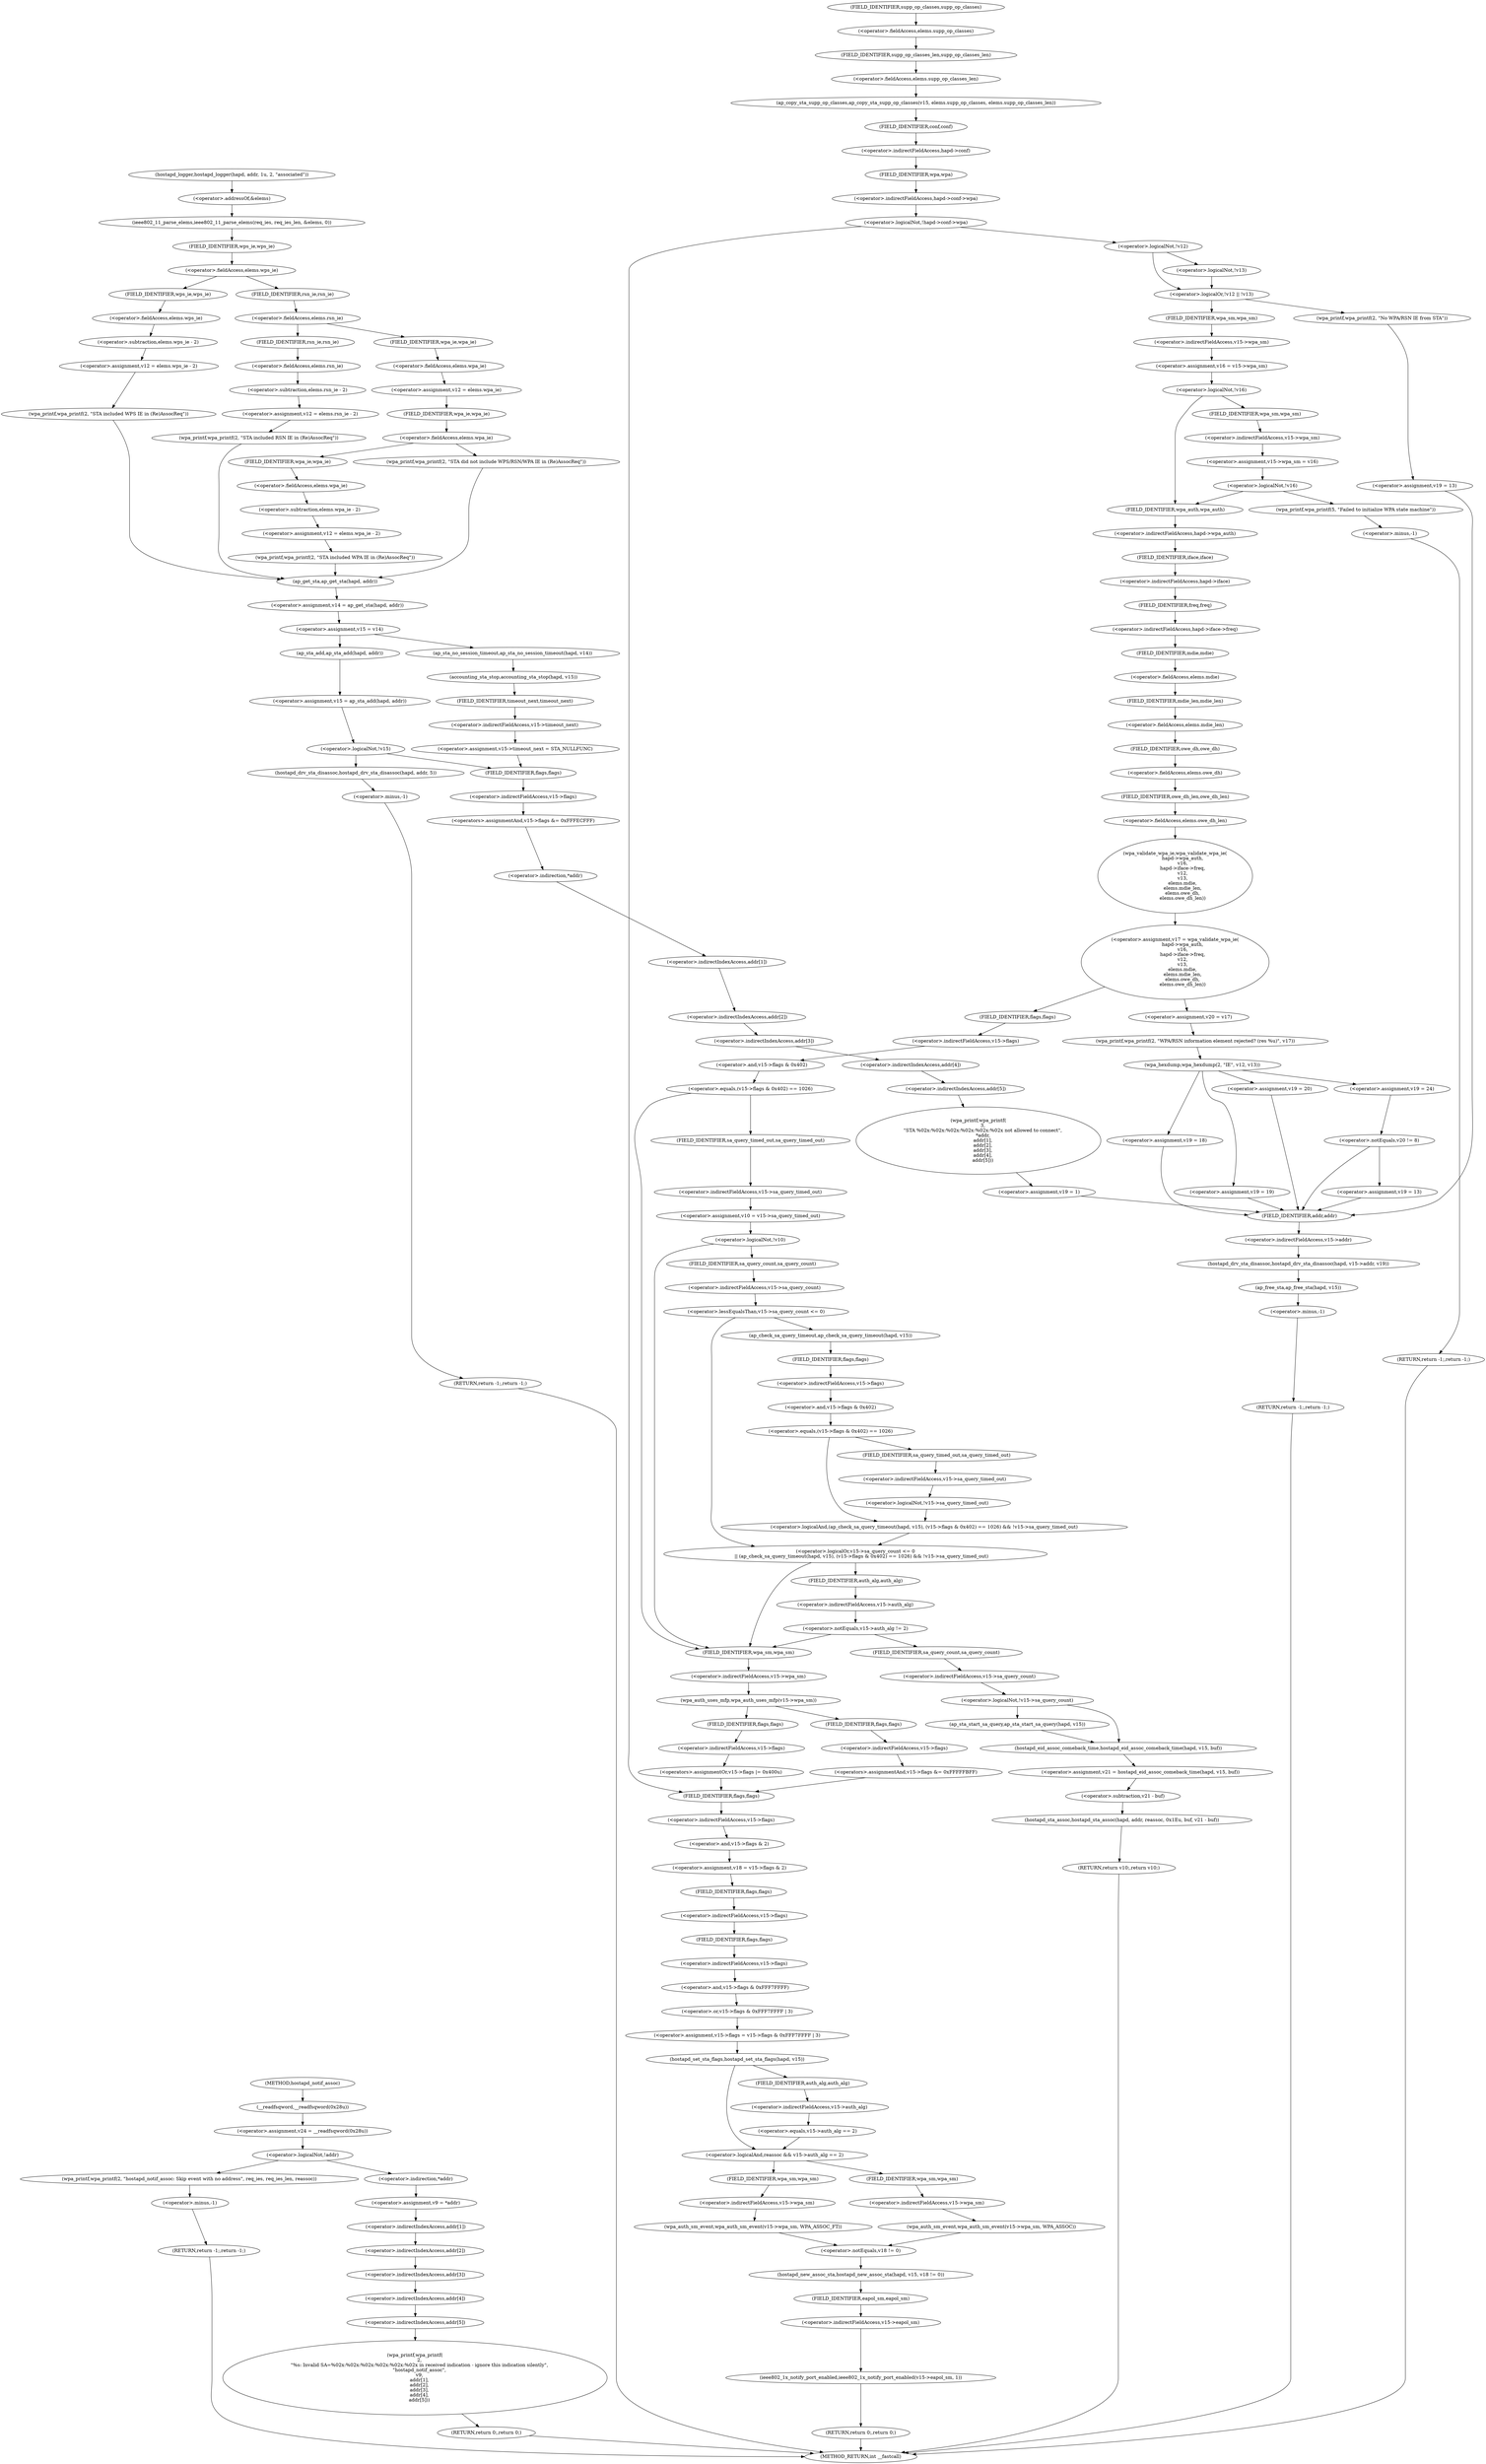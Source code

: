 digraph hostapd_notif_assoc {  
"1000138" [label = "(<operator>.assignment,v24 = __readfsqword(0x28u))" ]
"1000140" [label = "(__readfsqword,__readfsqword(0x28u))" ]
"1000143" [label = "(<operator>.logicalNot,!addr)" ]
"1000146" [label = "(wpa_printf,wpa_printf(2, \"hostapd_notif_assoc: Skip event with no address\", req_ies, req_ies_len, reassoc))" ]
"1000152" [label = "(RETURN,return -1;,return -1;)" ]
"1000153" [label = "(<operator>.minus,-1)" ]
"1000155" [label = "(<operator>.assignment,v9 = *addr)" ]
"1000157" [label = "(<operator>.indirection,*addr)" ]
"1000160" [label = "(wpa_printf,wpa_printf(\n      2,\n      \"%s: Invalid SA=%02x:%02x:%02x:%02x:%02x:%02x in received indication - ignore this indication silently\",\n      \"hostapd_notif_assoc\",\n      v9,\n      addr[1],\n      addr[2],\n      addr[3],\n      addr[4],\n      addr[5]))" ]
"1000165" [label = "(<operator>.indirectIndexAccess,addr[1])" ]
"1000168" [label = "(<operator>.indirectIndexAccess,addr[2])" ]
"1000171" [label = "(<operator>.indirectIndexAccess,addr[3])" ]
"1000174" [label = "(<operator>.indirectIndexAccess,addr[4])" ]
"1000177" [label = "(<operator>.indirectIndexAccess,addr[5])" ]
"1000180" [label = "(RETURN,return 0;,return 0;)" ]
"1000182" [label = "(hostapd_logger,hostapd_logger(hapd, addr, 1u, 2, \"associated\"))" ]
"1000188" [label = "(ieee802_11_parse_elems,ieee802_11_parse_elems(req_ies, req_ies_len, &elems, 0))" ]
"1000191" [label = "(<operator>.addressOf,&elems)" ]
"1000195" [label = "(<operator>.fieldAccess,elems.wps_ie)" ]
"1000197" [label = "(FIELD_IDENTIFIER,wps_ie,wps_ie)" ]
"1000199" [label = "(<operator>.assignment,v12 = elems.wps_ie - 2)" ]
"1000201" [label = "(<operator>.subtraction,elems.wps_ie - 2)" ]
"1000202" [label = "(<operator>.fieldAccess,elems.wps_ie)" ]
"1000204" [label = "(FIELD_IDENTIFIER,wps_ie,wps_ie)" ]
"1000207" [label = "(wpa_printf,wpa_printf(2, \"STA included WPS IE in (Re)AssocReq\"))" ]
"1000212" [label = "(<operator>.fieldAccess,elems.rsn_ie)" ]
"1000214" [label = "(FIELD_IDENTIFIER,rsn_ie,rsn_ie)" ]
"1000216" [label = "(<operator>.assignment,v12 = elems.rsn_ie - 2)" ]
"1000218" [label = "(<operator>.subtraction,elems.rsn_ie - 2)" ]
"1000219" [label = "(<operator>.fieldAccess,elems.rsn_ie)" ]
"1000221" [label = "(FIELD_IDENTIFIER,rsn_ie,rsn_ie)" ]
"1000224" [label = "(wpa_printf,wpa_printf(2, \"STA included RSN IE in (Re)AssocReq\"))" ]
"1000229" [label = "(<operator>.assignment,v12 = elems.wpa_ie)" ]
"1000231" [label = "(<operator>.fieldAccess,elems.wpa_ie)" ]
"1000233" [label = "(FIELD_IDENTIFIER,wpa_ie,wpa_ie)" ]
"1000235" [label = "(<operator>.fieldAccess,elems.wpa_ie)" ]
"1000237" [label = "(FIELD_IDENTIFIER,wpa_ie,wpa_ie)" ]
"1000239" [label = "(<operator>.assignment,v12 = elems.wpa_ie - 2)" ]
"1000241" [label = "(<operator>.subtraction,elems.wpa_ie - 2)" ]
"1000242" [label = "(<operator>.fieldAccess,elems.wpa_ie)" ]
"1000244" [label = "(FIELD_IDENTIFIER,wpa_ie,wpa_ie)" ]
"1000247" [label = "(wpa_printf,wpa_printf(2, \"STA included WPA IE in (Re)AssocReq\"))" ]
"1000252" [label = "(wpa_printf,wpa_printf(2, \"STA did not include WPS/RSN/WPA IE in (Re)AssocReq\"))" ]
"1000256" [label = "(<operator>.assignment,v14 = ap_get_sta(hapd, addr))" ]
"1000258" [label = "(ap_get_sta,ap_get_sta(hapd, addr))" ]
"1000261" [label = "(<operator>.assignment,v15 = v14)" ]
"1000267" [label = "(ap_sta_no_session_timeout,ap_sta_no_session_timeout(hapd, v14))" ]
"1000270" [label = "(accounting_sta_stop,accounting_sta_stop(hapd, v15))" ]
"1000273" [label = "(<operator>.assignment,v15->timeout_next = STA_NULLFUNC)" ]
"1000274" [label = "(<operator>.indirectFieldAccess,v15->timeout_next)" ]
"1000276" [label = "(FIELD_IDENTIFIER,timeout_next,timeout_next)" ]
"1000280" [label = "(<operator>.assignment,v15 = ap_sta_add(hapd, addr))" ]
"1000282" [label = "(ap_sta_add,ap_sta_add(hapd, addr))" ]
"1000286" [label = "(<operator>.logicalNot,!v15)" ]
"1000289" [label = "(hostapd_drv_sta_disassoc,hostapd_drv_sta_disassoc(hapd, addr, 5))" ]
"1000293" [label = "(RETURN,return -1;,return -1;)" ]
"1000294" [label = "(<operator>.minus,-1)" ]
"1000296" [label = "(<operators>.assignmentAnd,v15->flags &= 0xFFFECFFF)" ]
"1000297" [label = "(<operator>.indirectFieldAccess,v15->flags)" ]
"1000299" [label = "(FIELD_IDENTIFIER,flags,flags)" ]
"1000302" [label = "(wpa_printf,wpa_printf(\n      3,\n      \"STA %02x:%02x:%02x:%02x:%02x:%02x not allowed to connect\",\n      *addr,\n      addr[1],\n      addr[2],\n      addr[3],\n      addr[4],\n      addr[5]))" ]
"1000305" [label = "(<operator>.indirection,*addr)" ]
"1000307" [label = "(<operator>.indirectIndexAccess,addr[1])" ]
"1000310" [label = "(<operator>.indirectIndexAccess,addr[2])" ]
"1000313" [label = "(<operator>.indirectIndexAccess,addr[3])" ]
"1000316" [label = "(<operator>.indirectIndexAccess,addr[4])" ]
"1000319" [label = "(<operator>.indirectIndexAccess,addr[5])" ]
"1000322" [label = "(<operator>.assignment,v19 = 1)" ]
"1000326" [label = "(hostapd_drv_sta_disassoc,hostapd_drv_sta_disassoc(hapd, v15->addr, v19))" ]
"1000328" [label = "(<operator>.indirectFieldAccess,v15->addr)" ]
"1000330" [label = "(FIELD_IDENTIFIER,addr,addr)" ]
"1000332" [label = "(ap_free_sta,ap_free_sta(hapd, v15))" ]
"1000335" [label = "(RETURN,return -1;,return -1;)" ]
"1000336" [label = "(<operator>.minus,-1)" ]
"1000338" [label = "(ap_copy_sta_supp_op_classes,ap_copy_sta_supp_op_classes(v15, elems.supp_op_classes, elems.supp_op_classes_len))" ]
"1000340" [label = "(<operator>.fieldAccess,elems.supp_op_classes)" ]
"1000342" [label = "(FIELD_IDENTIFIER,supp_op_classes,supp_op_classes)" ]
"1000343" [label = "(<operator>.fieldAccess,elems.supp_op_classes_len)" ]
"1000345" [label = "(FIELD_IDENTIFIER,supp_op_classes_len,supp_op_classes_len)" ]
"1000347" [label = "(<operator>.logicalNot,!hapd->conf->wpa)" ]
"1000348" [label = "(<operator>.indirectFieldAccess,hapd->conf->wpa)" ]
"1000349" [label = "(<operator>.indirectFieldAccess,hapd->conf)" ]
"1000351" [label = "(FIELD_IDENTIFIER,conf,conf)" ]
"1000352" [label = "(FIELD_IDENTIFIER,wpa,wpa)" ]
"1000355" [label = "(<operator>.logicalOr,!v12 || !v13)" ]
"1000356" [label = "(<operator>.logicalNot,!v12)" ]
"1000358" [label = "(<operator>.logicalNot,!v13)" ]
"1000361" [label = "(wpa_printf,wpa_printf(2, \"No WPA/RSN IE from STA\"))" ]
"1000364" [label = "(<operator>.assignment,v19 = 13)" ]
"1000368" [label = "(<operator>.assignment,v16 = v15->wpa_sm)" ]
"1000370" [label = "(<operator>.indirectFieldAccess,v15->wpa_sm)" ]
"1000372" [label = "(FIELD_IDENTIFIER,wpa_sm,wpa_sm)" ]
"1000374" [label = "(<operator>.logicalNot,!v16)" ]
"1000377" [label = "(<operator>.assignment,v15->wpa_sm = v16)" ]
"1000378" [label = "(<operator>.indirectFieldAccess,v15->wpa_sm)" ]
"1000380" [label = "(FIELD_IDENTIFIER,wpa_sm,wpa_sm)" ]
"1000383" [label = "(<operator>.logicalNot,!v16)" ]
"1000386" [label = "(wpa_printf,wpa_printf(5, \"Failed to initialize WPA state machine\"))" ]
"1000389" [label = "(RETURN,return -1;,return -1;)" ]
"1000390" [label = "(<operator>.minus,-1)" ]
"1000392" [label = "(<operator>.assignment,v17 = wpa_validate_wpa_ie(\n          hapd->wpa_auth,\n          v16,\n          hapd->iface->freq,\n          v12,\n          v13,\n          elems.mdie,\n          elems.mdie_len,\n          elems.owe_dh,\n          elems.owe_dh_len))" ]
"1000394" [label = "(wpa_validate_wpa_ie,wpa_validate_wpa_ie(\n          hapd->wpa_auth,\n          v16,\n          hapd->iface->freq,\n          v12,\n          v13,\n          elems.mdie,\n          elems.mdie_len,\n          elems.owe_dh,\n          elems.owe_dh_len))" ]
"1000395" [label = "(<operator>.indirectFieldAccess,hapd->wpa_auth)" ]
"1000397" [label = "(FIELD_IDENTIFIER,wpa_auth,wpa_auth)" ]
"1000399" [label = "(<operator>.indirectFieldAccess,hapd->iface->freq)" ]
"1000400" [label = "(<operator>.indirectFieldAccess,hapd->iface)" ]
"1000402" [label = "(FIELD_IDENTIFIER,iface,iface)" ]
"1000403" [label = "(FIELD_IDENTIFIER,freq,freq)" ]
"1000406" [label = "(<operator>.fieldAccess,elems.mdie)" ]
"1000408" [label = "(FIELD_IDENTIFIER,mdie,mdie)" ]
"1000409" [label = "(<operator>.fieldAccess,elems.mdie_len)" ]
"1000411" [label = "(FIELD_IDENTIFIER,mdie_len,mdie_len)" ]
"1000412" [label = "(<operator>.fieldAccess,elems.owe_dh)" ]
"1000414" [label = "(FIELD_IDENTIFIER,owe_dh,owe_dh)" ]
"1000415" [label = "(<operator>.fieldAccess,elems.owe_dh_len)" ]
"1000417" [label = "(FIELD_IDENTIFIER,owe_dh_len,owe_dh_len)" ]
"1000421" [label = "(<operator>.assignment,v20 = v17)" ]
"1000424" [label = "(wpa_printf,wpa_printf(2, \"WPA/RSN information element rejected? (res %u)\", v17))" ]
"1000428" [label = "(wpa_hexdump,wpa_hexdump(2, \"IE\", v12, v13))" ]
"1000437" [label = "(<operator>.assignment,v19 = 18)" ]
"1000442" [label = "(<operator>.assignment,v19 = 19)" ]
"1000447" [label = "(<operator>.assignment,v19 = 20)" ]
"1000452" [label = "(<operator>.assignment,v19 = 24)" ]
"1000456" [label = "(<operator>.notEquals,v20 != 8)" ]
"1000459" [label = "(<operator>.assignment,v19 = 13)" ]
"1000465" [label = "(<operator>.equals,(v15->flags & 0x402) == 1026)" ]
"1000466" [label = "(<operator>.and,v15->flags & 0x402)" ]
"1000467" [label = "(<operator>.indirectFieldAccess,v15->flags)" ]
"1000469" [label = "(FIELD_IDENTIFIER,flags,flags)" ]
"1000473" [label = "(<operator>.assignment,v10 = v15->sa_query_timed_out)" ]
"1000475" [label = "(<operator>.indirectFieldAccess,v15->sa_query_timed_out)" ]
"1000477" [label = "(FIELD_IDENTIFIER,sa_query_timed_out,sa_query_timed_out)" ]
"1000479" [label = "(<operator>.logicalNot,!v10)" ]
"1000483" [label = "(<operator>.logicalOr,v15->sa_query_count <= 0\n        || (ap_check_sa_query_timeout(hapd, v15), (v15->flags & 0x402) == 1026) && !v15->sa_query_timed_out)" ]
"1000484" [label = "(<operator>.lessEqualsThan,v15->sa_query_count <= 0)" ]
"1000485" [label = "(<operator>.indirectFieldAccess,v15->sa_query_count)" ]
"1000487" [label = "(FIELD_IDENTIFIER,sa_query_count,sa_query_count)" ]
"1000489" [label = "(<operator>.logicalAnd,(ap_check_sa_query_timeout(hapd, v15), (v15->flags & 0x402) == 1026) && !v15->sa_query_timed_out)" ]
"1000491" [label = "(ap_check_sa_query_timeout,ap_check_sa_query_timeout(hapd, v15))" ]
"1000494" [label = "(<operator>.equals,(v15->flags & 0x402) == 1026)" ]
"1000495" [label = "(<operator>.and,v15->flags & 0x402)" ]
"1000496" [label = "(<operator>.indirectFieldAccess,v15->flags)" ]
"1000498" [label = "(FIELD_IDENTIFIER,flags,flags)" ]
"1000501" [label = "(<operator>.logicalNot,!v15->sa_query_timed_out)" ]
"1000502" [label = "(<operator>.indirectFieldAccess,v15->sa_query_timed_out)" ]
"1000504" [label = "(FIELD_IDENTIFIER,sa_query_timed_out,sa_query_timed_out)" ]
"1000507" [label = "(<operator>.notEquals,v15->auth_alg != 2)" ]
"1000508" [label = "(<operator>.indirectFieldAccess,v15->auth_alg)" ]
"1000510" [label = "(FIELD_IDENTIFIER,auth_alg,auth_alg)" ]
"1000514" [label = "(<operator>.logicalNot,!v15->sa_query_count)" ]
"1000515" [label = "(<operator>.indirectFieldAccess,v15->sa_query_count)" ]
"1000517" [label = "(FIELD_IDENTIFIER,sa_query_count,sa_query_count)" ]
"1000518" [label = "(ap_sta_start_sa_query,ap_sta_start_sa_query(hapd, v15))" ]
"1000521" [label = "(<operator>.assignment,v21 = hostapd_eid_assoc_comeback_time(hapd, v15, buf))" ]
"1000523" [label = "(hostapd_eid_assoc_comeback_time,hostapd_eid_assoc_comeback_time(hapd, v15, buf))" ]
"1000527" [label = "(hostapd_sta_assoc,hostapd_sta_assoc(hapd, addr, reassoc, 0x1Eu, buf, v21 - buf))" ]
"1000533" [label = "(<operator>.subtraction,v21 - buf)" ]
"1000536" [label = "(RETURN,return v10;,return v10;)" ]
"1000539" [label = "(wpa_auth_uses_mfp,wpa_auth_uses_mfp(v15->wpa_sm))" ]
"1000540" [label = "(<operator>.indirectFieldAccess,v15->wpa_sm)" ]
"1000542" [label = "(FIELD_IDENTIFIER,wpa_sm,wpa_sm)" ]
"1000543" [label = "(<operators>.assignmentOr,v15->flags |= 0x400u)" ]
"1000544" [label = "(<operator>.indirectFieldAccess,v15->flags)" ]
"1000546" [label = "(FIELD_IDENTIFIER,flags,flags)" ]
"1000549" [label = "(<operators>.assignmentAnd,v15->flags &= 0xFFFFFBFF)" ]
"1000550" [label = "(<operator>.indirectFieldAccess,v15->flags)" ]
"1000552" [label = "(FIELD_IDENTIFIER,flags,flags)" ]
"1000555" [label = "(<operator>.assignment,v18 = v15->flags & 2)" ]
"1000557" [label = "(<operator>.and,v15->flags & 2)" ]
"1000558" [label = "(<operator>.indirectFieldAccess,v15->flags)" ]
"1000560" [label = "(FIELD_IDENTIFIER,flags,flags)" ]
"1000562" [label = "(<operator>.assignment,v15->flags = v15->flags & 0xFFF7FFFF | 3)" ]
"1000563" [label = "(<operator>.indirectFieldAccess,v15->flags)" ]
"1000565" [label = "(FIELD_IDENTIFIER,flags,flags)" ]
"1000566" [label = "(<operator>.or,v15->flags & 0xFFF7FFFF | 3)" ]
"1000567" [label = "(<operator>.and,v15->flags & 0xFFF7FFFF)" ]
"1000568" [label = "(<operator>.indirectFieldAccess,v15->flags)" ]
"1000570" [label = "(FIELD_IDENTIFIER,flags,flags)" ]
"1000573" [label = "(hostapd_set_sta_flags,hostapd_set_sta_flags(hapd, v15))" ]
"1000577" [label = "(<operator>.logicalAnd,reassoc && v15->auth_alg == 2)" ]
"1000579" [label = "(<operator>.equals,v15->auth_alg == 2)" ]
"1000580" [label = "(<operator>.indirectFieldAccess,v15->auth_alg)" ]
"1000582" [label = "(FIELD_IDENTIFIER,auth_alg,auth_alg)" ]
"1000584" [label = "(wpa_auth_sm_event,wpa_auth_sm_event(v15->wpa_sm, WPA_ASSOC_FT))" ]
"1000585" [label = "(<operator>.indirectFieldAccess,v15->wpa_sm)" ]
"1000587" [label = "(FIELD_IDENTIFIER,wpa_sm,wpa_sm)" ]
"1000590" [label = "(wpa_auth_sm_event,wpa_auth_sm_event(v15->wpa_sm, WPA_ASSOC))" ]
"1000591" [label = "(<operator>.indirectFieldAccess,v15->wpa_sm)" ]
"1000593" [label = "(FIELD_IDENTIFIER,wpa_sm,wpa_sm)" ]
"1000595" [label = "(hostapd_new_assoc_sta,hostapd_new_assoc_sta(hapd, v15, v18 != 0))" ]
"1000598" [label = "(<operator>.notEquals,v18 != 0)" ]
"1000601" [label = "(ieee802_1x_notify_port_enabled,ieee802_1x_notify_port_enabled(v15->eapol_sm, 1))" ]
"1000602" [label = "(<operator>.indirectFieldAccess,v15->eapol_sm)" ]
"1000604" [label = "(FIELD_IDENTIFIER,eapol_sm,eapol_sm)" ]
"1000606" [label = "(RETURN,return 0;,return 0;)" ]
"1000116" [label = "(METHOD,hostapd_notif_assoc)" ]
"1000608" [label = "(METHOD_RETURN,int __fastcall)" ]
  "1000138" -> "1000143" 
  "1000140" -> "1000138" 
  "1000143" -> "1000146" 
  "1000143" -> "1000157" 
  "1000146" -> "1000153" 
  "1000152" -> "1000608" 
  "1000153" -> "1000152" 
  "1000155" -> "1000165" 
  "1000157" -> "1000155" 
  "1000160" -> "1000180" 
  "1000165" -> "1000168" 
  "1000168" -> "1000171" 
  "1000171" -> "1000174" 
  "1000174" -> "1000177" 
  "1000177" -> "1000160" 
  "1000180" -> "1000608" 
  "1000182" -> "1000191" 
  "1000188" -> "1000197" 
  "1000191" -> "1000188" 
  "1000195" -> "1000204" 
  "1000195" -> "1000214" 
  "1000197" -> "1000195" 
  "1000199" -> "1000207" 
  "1000201" -> "1000199" 
  "1000202" -> "1000201" 
  "1000204" -> "1000202" 
  "1000207" -> "1000258" 
  "1000212" -> "1000221" 
  "1000212" -> "1000233" 
  "1000214" -> "1000212" 
  "1000216" -> "1000224" 
  "1000218" -> "1000216" 
  "1000219" -> "1000218" 
  "1000221" -> "1000219" 
  "1000224" -> "1000258" 
  "1000229" -> "1000237" 
  "1000231" -> "1000229" 
  "1000233" -> "1000231" 
  "1000235" -> "1000244" 
  "1000235" -> "1000252" 
  "1000237" -> "1000235" 
  "1000239" -> "1000247" 
  "1000241" -> "1000239" 
  "1000242" -> "1000241" 
  "1000244" -> "1000242" 
  "1000247" -> "1000258" 
  "1000252" -> "1000258" 
  "1000256" -> "1000261" 
  "1000258" -> "1000256" 
  "1000261" -> "1000267" 
  "1000261" -> "1000282" 
  "1000267" -> "1000270" 
  "1000270" -> "1000276" 
  "1000273" -> "1000299" 
  "1000274" -> "1000273" 
  "1000276" -> "1000274" 
  "1000280" -> "1000286" 
  "1000282" -> "1000280" 
  "1000286" -> "1000289" 
  "1000286" -> "1000299" 
  "1000289" -> "1000294" 
  "1000293" -> "1000608" 
  "1000294" -> "1000293" 
  "1000296" -> "1000305" 
  "1000297" -> "1000296" 
  "1000299" -> "1000297" 
  "1000302" -> "1000322" 
  "1000305" -> "1000307" 
  "1000307" -> "1000310" 
  "1000310" -> "1000313" 
  "1000313" -> "1000316" 
  "1000316" -> "1000319" 
  "1000319" -> "1000302" 
  "1000322" -> "1000330" 
  "1000326" -> "1000332" 
  "1000328" -> "1000326" 
  "1000330" -> "1000328" 
  "1000332" -> "1000336" 
  "1000335" -> "1000608" 
  "1000336" -> "1000335" 
  "1000338" -> "1000351" 
  "1000340" -> "1000345" 
  "1000342" -> "1000340" 
  "1000343" -> "1000338" 
  "1000345" -> "1000343" 
  "1000347" -> "1000560" 
  "1000347" -> "1000356" 
  "1000348" -> "1000347" 
  "1000349" -> "1000352" 
  "1000351" -> "1000349" 
  "1000352" -> "1000348" 
  "1000355" -> "1000361" 
  "1000355" -> "1000372" 
  "1000356" -> "1000355" 
  "1000356" -> "1000358" 
  "1000358" -> "1000355" 
  "1000361" -> "1000364" 
  "1000364" -> "1000330" 
  "1000368" -> "1000374" 
  "1000370" -> "1000368" 
  "1000372" -> "1000370" 
  "1000374" -> "1000380" 
  "1000374" -> "1000397" 
  "1000377" -> "1000383" 
  "1000378" -> "1000377" 
  "1000380" -> "1000378" 
  "1000383" -> "1000386" 
  "1000383" -> "1000397" 
  "1000386" -> "1000390" 
  "1000389" -> "1000608" 
  "1000390" -> "1000389" 
  "1000392" -> "1000421" 
  "1000392" -> "1000469" 
  "1000394" -> "1000392" 
  "1000395" -> "1000402" 
  "1000397" -> "1000395" 
  "1000399" -> "1000408" 
  "1000400" -> "1000403" 
  "1000402" -> "1000400" 
  "1000403" -> "1000399" 
  "1000406" -> "1000411" 
  "1000408" -> "1000406" 
  "1000409" -> "1000414" 
  "1000411" -> "1000409" 
  "1000412" -> "1000417" 
  "1000414" -> "1000412" 
  "1000415" -> "1000394" 
  "1000417" -> "1000415" 
  "1000421" -> "1000424" 
  "1000424" -> "1000428" 
  "1000428" -> "1000437" 
  "1000428" -> "1000442" 
  "1000428" -> "1000447" 
  "1000428" -> "1000452" 
  "1000437" -> "1000330" 
  "1000442" -> "1000330" 
  "1000447" -> "1000330" 
  "1000452" -> "1000456" 
  "1000456" -> "1000459" 
  "1000456" -> "1000330" 
  "1000459" -> "1000330" 
  "1000465" -> "1000477" 
  "1000465" -> "1000542" 
  "1000466" -> "1000465" 
  "1000467" -> "1000466" 
  "1000469" -> "1000467" 
  "1000473" -> "1000479" 
  "1000475" -> "1000473" 
  "1000477" -> "1000475" 
  "1000479" -> "1000487" 
  "1000479" -> "1000542" 
  "1000483" -> "1000510" 
  "1000483" -> "1000542" 
  "1000484" -> "1000483" 
  "1000484" -> "1000491" 
  "1000485" -> "1000484" 
  "1000487" -> "1000485" 
  "1000489" -> "1000483" 
  "1000491" -> "1000498" 
  "1000494" -> "1000489" 
  "1000494" -> "1000504" 
  "1000495" -> "1000494" 
  "1000496" -> "1000495" 
  "1000498" -> "1000496" 
  "1000501" -> "1000489" 
  "1000502" -> "1000501" 
  "1000504" -> "1000502" 
  "1000507" -> "1000517" 
  "1000507" -> "1000542" 
  "1000508" -> "1000507" 
  "1000510" -> "1000508" 
  "1000514" -> "1000518" 
  "1000514" -> "1000523" 
  "1000515" -> "1000514" 
  "1000517" -> "1000515" 
  "1000518" -> "1000523" 
  "1000521" -> "1000533" 
  "1000523" -> "1000521" 
  "1000527" -> "1000536" 
  "1000533" -> "1000527" 
  "1000536" -> "1000608" 
  "1000539" -> "1000546" 
  "1000539" -> "1000552" 
  "1000540" -> "1000539" 
  "1000542" -> "1000540" 
  "1000543" -> "1000560" 
  "1000544" -> "1000543" 
  "1000546" -> "1000544" 
  "1000549" -> "1000560" 
  "1000550" -> "1000549" 
  "1000552" -> "1000550" 
  "1000555" -> "1000565" 
  "1000557" -> "1000555" 
  "1000558" -> "1000557" 
  "1000560" -> "1000558" 
  "1000562" -> "1000573" 
  "1000563" -> "1000570" 
  "1000565" -> "1000563" 
  "1000566" -> "1000562" 
  "1000567" -> "1000566" 
  "1000568" -> "1000567" 
  "1000570" -> "1000568" 
  "1000573" -> "1000577" 
  "1000573" -> "1000582" 
  "1000577" -> "1000587" 
  "1000577" -> "1000593" 
  "1000579" -> "1000577" 
  "1000580" -> "1000579" 
  "1000582" -> "1000580" 
  "1000584" -> "1000598" 
  "1000585" -> "1000584" 
  "1000587" -> "1000585" 
  "1000590" -> "1000598" 
  "1000591" -> "1000590" 
  "1000593" -> "1000591" 
  "1000595" -> "1000604" 
  "1000598" -> "1000595" 
  "1000601" -> "1000606" 
  "1000602" -> "1000601" 
  "1000604" -> "1000602" 
  "1000606" -> "1000608" 
  "1000116" -> "1000140" 
}
